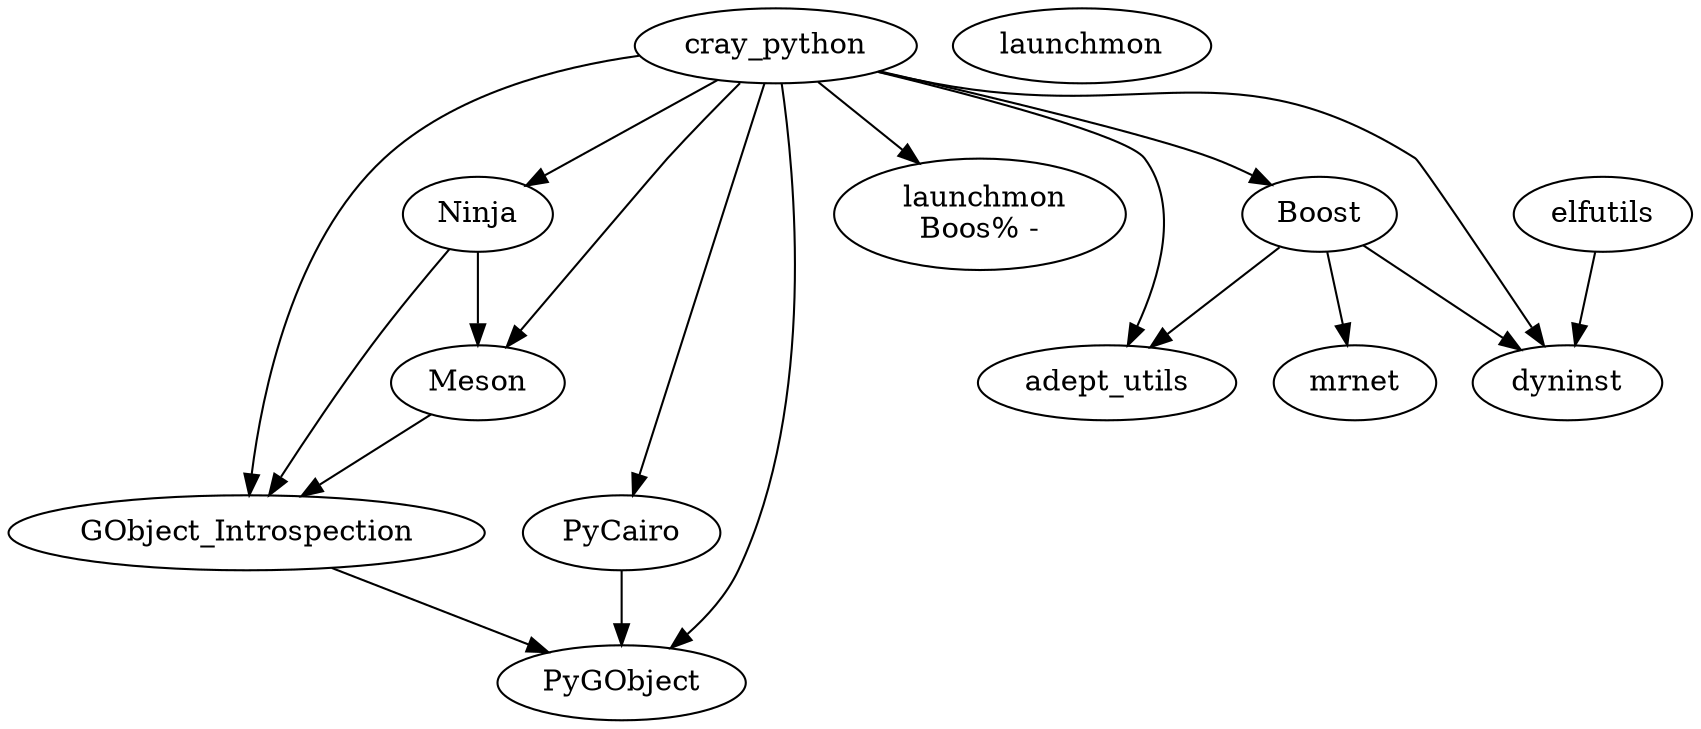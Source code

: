 digraph D {


cray_python -> Ninja
cray_python -> Meson
Ninja -> Meson

cray_python -> GObject_Introspection
Ninja -> GObject_Introspection
Meson -> GObject_Introspection

cray_python -> PyCairo

cray_python -> PyGObject
GObject_Introspection -> PyGObject
PyCairo -> PyGObject

cray_python -> Boost

cray_python ->< launchmon
Boos% -> launchmon
Boost -> mrnet

cray_python -> dyninst
elfutils -> dyninst
Boost -> dyninst

cray_python -> adept_utils
Boost -> adept_utils
}
